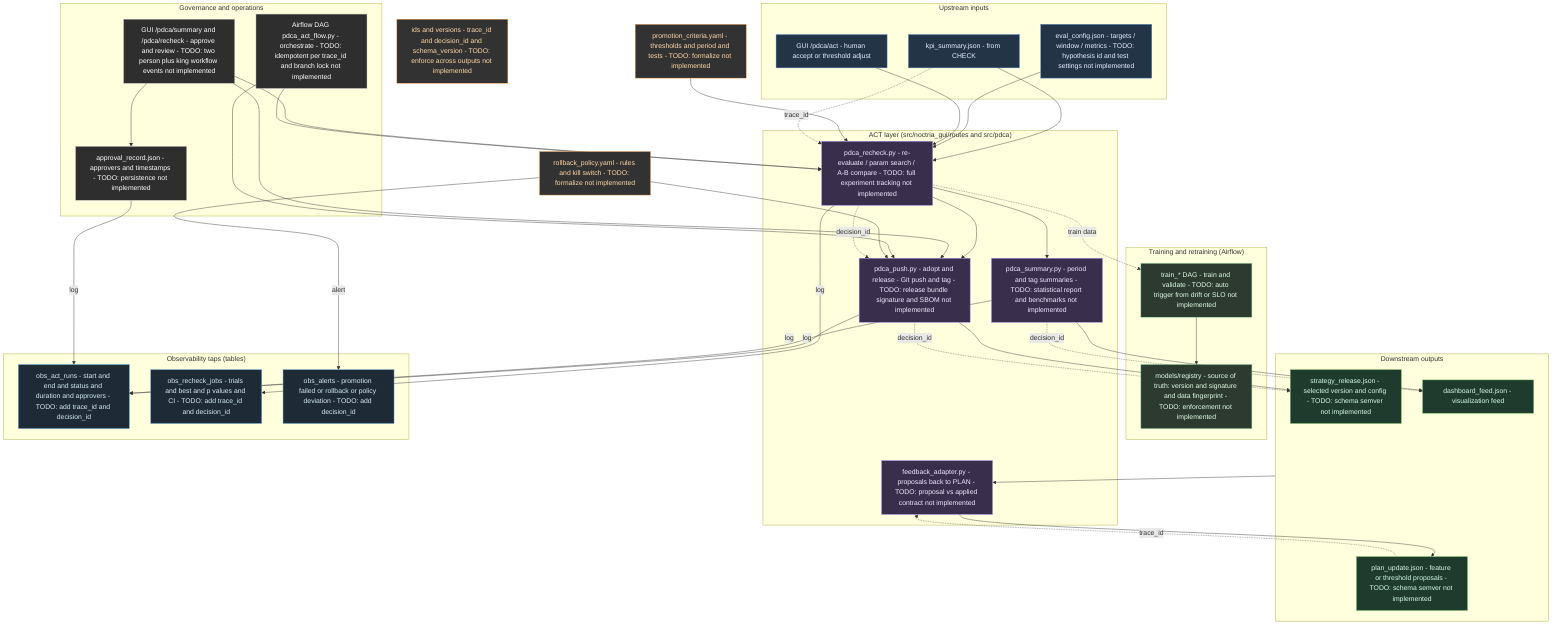 graph TD

%% ====== styles (GitHub-safe) ======
classDef inputs fill:#243447,stroke:#4f86c6,color:#e6f0ff;
classDef act fill:#3a2e4d,stroke:#a78bfa,color:#f3e8ff;
classDef train fill:#2d3a2f,stroke:#76c893,color:#e0ffe8;
classDef outputs fill:#1f3b2d,stroke:#6bbf59,color:#d7fbe8;
classDef gov fill:#2e2e2e,stroke:#b7b7b7,color:#ffffff;
classDef obs fill:#1e2a36,stroke:#5dade2,color:#d6eaf8;
classDef todo fill:#323232,stroke:#ff9f43,color:#ffd8a8;

%% ====== INPUTS ======
subgraph INPUTS ["Upstream inputs"]
  KPI["kpi_summary.json - from CHECK"]
  ECONF["eval_config.json - targets / window / metrics - TODO: hypothesis id and test settings not implemented"]
  GUIACT["GUI /pdca/act - human accept or threshold adjust"]
end

%% ====== ACT layer ======
subgraph ACT_LAYER ["ACT layer (src/noctria_gui/routes and src/pdca)"]
  RECHECK["pdca_recheck.py - re-evaluate / param search / A-B compare - TODO: full experiment tracking not implemented"]
  PUSH["pdca_push.py - adopt and release - Git push and tag - TODO: release bundle signature and SBOM not implemented"]
  SUMMARY["pdca_summary.py - period and tag summaries - TODO: statistical report and benchmarks not implemented"]
  FEEDBACK["feedback_adapter.py - proposals back to PLAN - TODO: proposal vs applied contract not implemented"]
end

%% ====== Training and retraining ======
subgraph TRAINING ["Training and retraining (Airflow)"]
  TRAIN_DAG["train_* DAG - train and validate - TODO: auto trigger from drift or SLO not implemented"]
  REGISTRY["models/registry - source of truth: version and signature and data fingerprint - TODO: enforcement not implemented"]
end

%% ====== OUTPUTS ======
subgraph OUTPUTS ["Downstream outputs"]
  PLANUPD["plan_update.json - feature or threshold proposals - TODO: schema semver not implemented"]
  STRATREL["strategy_release.json - selected version and config - TODO: schema semver not implemented"]
  DASH["dashboard_feed.json - visualization feed"]
end

%% ====== Governance and operations ======
subgraph GOVERNANCE ["Governance and operations"]
  DAG_ACT["Airflow DAG pdca_act_flow.py - orchestrate - TODO: idempotent per trace_id and branch lock not implemented"]
  GUI_ROUTE["GUI /pdca/summary and /pdca/recheck - approve and review - TODO: two person plus king workflow events not implemented"]
  APPROVAL["approval_record.json - approvers and timestamps - TODO: persistence not implemented"]
end

%% ====== Observability taps ======
subgraph OBS ["Observability taps (tables)"]
  OBS_ACT["obs_act_runs - start and end and status and duration and approvers - TODO: add trace_id and decision_id"]
  OBS_RECHECK["obs_recheck_jobs - trials and best and p values and CI - TODO: add trace_id and decision_id"]
  OBS_ALT["obs_alerts - promotion failed or rollback or policy deviation - TODO: add decision_id"]
end

%% ====== Policies and identity ======
CRITERIA["promotion_criteria.yaml - thresholds and period and tests - TODO: formalize not implemented"]
ROLLBACK["rollback_policy.yaml - rules and kill switch - TODO: formalize not implemented"]
IDS["ids and versions - trace_id and decision_id and schema_version - TODO: enforce across outputs not implemented"]

%% ====== FLOWS ======
KPI --> RECHECK
ECONF --> RECHECK
GUIACT --> RECHECK
RECHECK --> SUMMARY
RECHECK --> PUSH
RECHECK -. train data .-> TRAIN_DAG
TRAIN_DAG --> REGISTRY
PUSH --> STRATREL
SUMMARY --> DASH
FEEDBACK --> PLANUPD

%% ====== Governance links ======
GUI_ROUTE --> RECHECK
GUI_ROUTE --> PUSH
GUI_ROUTE --> APPROVAL
DAG_ACT --> RECHECK
DAG_ACT --> PUSH

%% ====== Policies links ======
CRITERIA --> RECHECK
ROLLBACK --> PUSH

%% ====== Feedback loop to PLAN ======
OUTPUTS --> FEEDBACK

%% ====== Observability links ======
RECHECK -->|log| OBS_RECHECK
PUSH -->|log| OBS_ACT
SUMMARY -->|log| OBS_ACT
APPROVAL -->|log| OBS_ACT
ROLLBACK -->|alert| OBS_ALT

%% ====== Identity propagation (not implemented) ======
KPI -. trace_id .-> RECHECK
RECHECK -. decision_id .-> PUSH
PUSH -. decision_id .-> STRATREL
SUMMARY -. decision_id .-> DASH
PLANUPD -. trace_id .-> FEEDBACK

%% ====== class bindings ======
class KPI,ECONF,GUIACT inputs;
class RECHECK,PUSH,SUMMARY,FEEDBACK act;
class TRAIN_DAG,REGISTRY train;
class PLANUPD,STRATREL,DASH outputs;
class DAG_ACT,GUI_ROUTE,APPROVAL gov;
class OBS_ACT,OBS_RECHECK,OBS_ALT obs;
class CRITERIA,ROLLBACK,IDS todo;